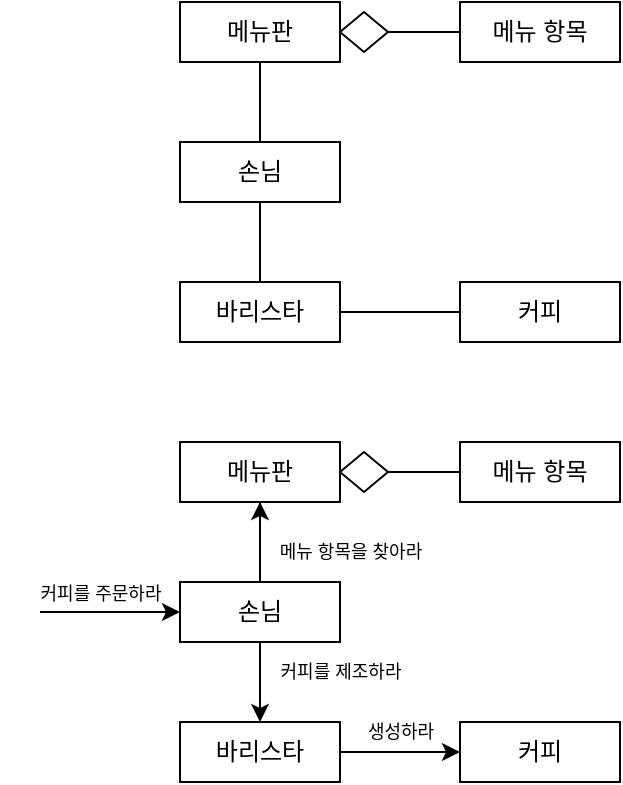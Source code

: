 <mxfile version="20.4.0" type="github">
  <diagram id="O1HLOzrHvc_H2nrpHi0a" name="페이지-1">
    <mxGraphModel dx="1673" dy="887" grid="1" gridSize="10" guides="1" tooltips="1" connect="1" arrows="1" fold="1" page="1" pageScale="1" pageWidth="827" pageHeight="1169" math="0" shadow="0">
      <root>
        <mxCell id="0" />
        <mxCell id="1" parent="0" />
        <mxCell id="tQeCukxdvzsqhCq9JMBM-1" value="메뉴판" style="rounded=0;whiteSpace=wrap;html=1;" parent="1" vertex="1">
          <mxGeometry x="170" y="330" width="80" height="30" as="geometry" />
        </mxCell>
        <mxCell id="tQeCukxdvzsqhCq9JMBM-2" value="메뉴 항목" style="rounded=0;whiteSpace=wrap;html=1;" parent="1" vertex="1">
          <mxGeometry x="310" y="330" width="80" height="30" as="geometry" />
        </mxCell>
        <mxCell id="tQeCukxdvzsqhCq9JMBM-3" value="손님" style="rounded=0;whiteSpace=wrap;html=1;" parent="1" vertex="1">
          <mxGeometry x="170" y="400" width="80" height="30" as="geometry" />
        </mxCell>
        <mxCell id="tQeCukxdvzsqhCq9JMBM-4" value="바리스타" style="rounded=0;whiteSpace=wrap;html=1;" parent="1" vertex="1">
          <mxGeometry x="170" y="470" width="80" height="30" as="geometry" />
        </mxCell>
        <mxCell id="tQeCukxdvzsqhCq9JMBM-5" value="커피" style="rounded=0;whiteSpace=wrap;html=1;" parent="1" vertex="1">
          <mxGeometry x="310" y="470" width="80" height="30" as="geometry" />
        </mxCell>
        <mxCell id="tQeCukxdvzsqhCq9JMBM-7" value="" style="endArrow=none;html=1;rounded=0;entryX=0.5;entryY=1;entryDx=0;entryDy=0;exitX=0.5;exitY=0;exitDx=0;exitDy=0;" parent="1" source="tQeCukxdvzsqhCq9JMBM-3" target="tQeCukxdvzsqhCq9JMBM-1" edge="1">
          <mxGeometry width="50" height="50" relative="1" as="geometry">
            <mxPoint x="390" y="410" as="sourcePoint" />
            <mxPoint x="440" y="360" as="targetPoint" />
          </mxGeometry>
        </mxCell>
        <mxCell id="tQeCukxdvzsqhCq9JMBM-9" value="" style="endArrow=none;html=1;rounded=0;exitX=0;exitY=0.5;exitDx=0;exitDy=0;entryX=1;entryY=0.5;entryDx=0;entryDy=0;" parent="1" source="tQeCukxdvzsqhCq9JMBM-5" target="tQeCukxdvzsqhCq9JMBM-4" edge="1">
          <mxGeometry width="50" height="50" relative="1" as="geometry">
            <mxPoint x="390" y="410" as="sourcePoint" />
            <mxPoint x="440" y="360" as="targetPoint" />
          </mxGeometry>
        </mxCell>
        <mxCell id="tQeCukxdvzsqhCq9JMBM-10" value="" style="endArrow=none;html=1;rounded=0;entryX=0.5;entryY=1;entryDx=0;entryDy=0;exitX=0.5;exitY=0;exitDx=0;exitDy=0;" parent="1" source="tQeCukxdvzsqhCq9JMBM-4" target="tQeCukxdvzsqhCq9JMBM-3" edge="1">
          <mxGeometry width="50" height="50" relative="1" as="geometry">
            <mxPoint x="390" y="410" as="sourcePoint" />
            <mxPoint x="440" y="360" as="targetPoint" />
          </mxGeometry>
        </mxCell>
        <mxCell id="tQeCukxdvzsqhCq9JMBM-11" value="" style="endArrow=none;html=1;rounded=0;entryX=0;entryY=0.5;entryDx=0;entryDy=0;exitX=1;exitY=0.5;exitDx=0;exitDy=0;" parent="1" source="tQeCukxdvzsqhCq9JMBM-1" target="tQeCukxdvzsqhCq9JMBM-2" edge="1">
          <mxGeometry width="50" height="50" relative="1" as="geometry">
            <mxPoint x="390" y="410" as="sourcePoint" />
            <mxPoint x="440" y="360" as="targetPoint" />
          </mxGeometry>
        </mxCell>
        <mxCell id="tQeCukxdvzsqhCq9JMBM-12" value="" style="rhombus;whiteSpace=wrap;html=1;" parent="1" vertex="1">
          <mxGeometry x="250" y="335" width="24" height="20" as="geometry" />
        </mxCell>
        <mxCell id="nq4khx2l2YOkrHsL_CRt-11" value="메뉴판" style="rounded=0;whiteSpace=wrap;html=1;" vertex="1" parent="1">
          <mxGeometry x="170" y="550" width="80" height="30" as="geometry" />
        </mxCell>
        <mxCell id="nq4khx2l2YOkrHsL_CRt-12" value="메뉴 항목" style="rounded=0;whiteSpace=wrap;html=1;" vertex="1" parent="1">
          <mxGeometry x="310" y="550" width="80" height="30" as="geometry" />
        </mxCell>
        <mxCell id="nq4khx2l2YOkrHsL_CRt-13" value="" style="edgeStyle=orthogonalEdgeStyle;rounded=0;orthogonalLoop=1;jettySize=auto;html=1;fontSize=9;" edge="1" parent="1" source="nq4khx2l2YOkrHsL_CRt-14" target="nq4khx2l2YOkrHsL_CRt-11">
          <mxGeometry relative="1" as="geometry" />
        </mxCell>
        <mxCell id="nq4khx2l2YOkrHsL_CRt-14" value="손님" style="rounded=0;whiteSpace=wrap;html=1;" vertex="1" parent="1">
          <mxGeometry x="170" y="620" width="80" height="30" as="geometry" />
        </mxCell>
        <mxCell id="nq4khx2l2YOkrHsL_CRt-15" value="바리스타" style="rounded=0;whiteSpace=wrap;html=1;" vertex="1" parent="1">
          <mxGeometry x="170" y="690" width="80" height="30" as="geometry" />
        </mxCell>
        <mxCell id="nq4khx2l2YOkrHsL_CRt-16" value="커피" style="rounded=0;whiteSpace=wrap;html=1;" vertex="1" parent="1">
          <mxGeometry x="310" y="690" width="80" height="30" as="geometry" />
        </mxCell>
        <mxCell id="nq4khx2l2YOkrHsL_CRt-17" value="" style="endArrow=none;html=1;rounded=0;entryX=0.5;entryY=1;entryDx=0;entryDy=0;exitX=0.5;exitY=0;exitDx=0;exitDy=0;" edge="1" parent="1" source="nq4khx2l2YOkrHsL_CRt-14" target="nq4khx2l2YOkrHsL_CRt-11">
          <mxGeometry width="50" height="50" relative="1" as="geometry">
            <mxPoint x="390" y="630" as="sourcePoint" />
            <mxPoint x="440" y="580" as="targetPoint" />
          </mxGeometry>
        </mxCell>
        <mxCell id="nq4khx2l2YOkrHsL_CRt-18" value="" style="endArrow=none;html=1;rounded=0;entryX=0;entryY=0.5;entryDx=0;entryDy=0;exitX=1;exitY=0.5;exitDx=0;exitDy=0;" edge="1" parent="1" source="nq4khx2l2YOkrHsL_CRt-11" target="nq4khx2l2YOkrHsL_CRt-12">
          <mxGeometry width="50" height="50" relative="1" as="geometry">
            <mxPoint x="390" y="630" as="sourcePoint" />
            <mxPoint x="440" y="580" as="targetPoint" />
          </mxGeometry>
        </mxCell>
        <mxCell id="nq4khx2l2YOkrHsL_CRt-19" value="" style="rhombus;whiteSpace=wrap;html=1;" vertex="1" parent="1">
          <mxGeometry x="250" y="555" width="24" height="20" as="geometry" />
        </mxCell>
        <mxCell id="nq4khx2l2YOkrHsL_CRt-20" value="" style="endArrow=classic;html=1;rounded=0;entryX=0;entryY=0.5;entryDx=0;entryDy=0;" edge="1" parent="1" target="nq4khx2l2YOkrHsL_CRt-14">
          <mxGeometry width="50" height="50" relative="1" as="geometry">
            <mxPoint x="100" y="635" as="sourcePoint" />
            <mxPoint x="290" y="610" as="targetPoint" />
          </mxGeometry>
        </mxCell>
        <mxCell id="nq4khx2l2YOkrHsL_CRt-21" value="&lt;font style=&quot;font-size: 9px;&quot;&gt;커피를 주문하라&lt;/font&gt;" style="text;html=1;align=center;verticalAlign=middle;resizable=0;points=[];autosize=1;strokeColor=none;fillColor=none;" vertex="1" parent="1">
          <mxGeometry x="80" y="610" width="100" height="30" as="geometry" />
        </mxCell>
        <mxCell id="nq4khx2l2YOkrHsL_CRt-22" value="" style="endArrow=classic;html=1;rounded=0;fontSize=9;exitX=0.5;exitY=1;exitDx=0;exitDy=0;entryX=0.5;entryY=0;entryDx=0;entryDy=0;" edge="1" parent="1" source="nq4khx2l2YOkrHsL_CRt-14" target="nq4khx2l2YOkrHsL_CRt-15">
          <mxGeometry width="50" height="50" relative="1" as="geometry">
            <mxPoint x="240" y="660" as="sourcePoint" />
            <mxPoint x="290" y="610" as="targetPoint" />
          </mxGeometry>
        </mxCell>
        <mxCell id="nq4khx2l2YOkrHsL_CRt-23" value="" style="endArrow=classic;html=1;rounded=0;fontSize=9;exitX=1;exitY=0.5;exitDx=0;exitDy=0;entryX=0;entryY=0.5;entryDx=0;entryDy=0;" edge="1" parent="1" source="nq4khx2l2YOkrHsL_CRt-15" target="nq4khx2l2YOkrHsL_CRt-16">
          <mxGeometry width="50" height="50" relative="1" as="geometry">
            <mxPoint x="240" y="660" as="sourcePoint" />
            <mxPoint x="290" y="610" as="targetPoint" />
          </mxGeometry>
        </mxCell>
        <mxCell id="nq4khx2l2YOkrHsL_CRt-24" value="생성하라" style="text;html=1;align=center;verticalAlign=middle;resizable=0;points=[];autosize=1;strokeColor=none;fillColor=none;fontSize=9;" vertex="1" parent="1">
          <mxGeometry x="250" y="680" width="60" height="30" as="geometry" />
        </mxCell>
        <mxCell id="nq4khx2l2YOkrHsL_CRt-25" value="커피를 제조하라" style="text;html=1;align=center;verticalAlign=middle;resizable=0;points=[];autosize=1;strokeColor=none;fillColor=none;fontSize=9;" vertex="1" parent="1">
          <mxGeometry x="200" y="650" width="100" height="30" as="geometry" />
        </mxCell>
        <mxCell id="nq4khx2l2YOkrHsL_CRt-26" value="메뉴 항목을 찾아라" style="text;html=1;resizable=0;autosize=1;align=center;verticalAlign=middle;points=[];fillColor=none;strokeColor=none;rounded=0;fontSize=9;" vertex="1" parent="1">
          <mxGeometry x="200" y="590" width="110" height="30" as="geometry" />
        </mxCell>
      </root>
    </mxGraphModel>
  </diagram>
</mxfile>
